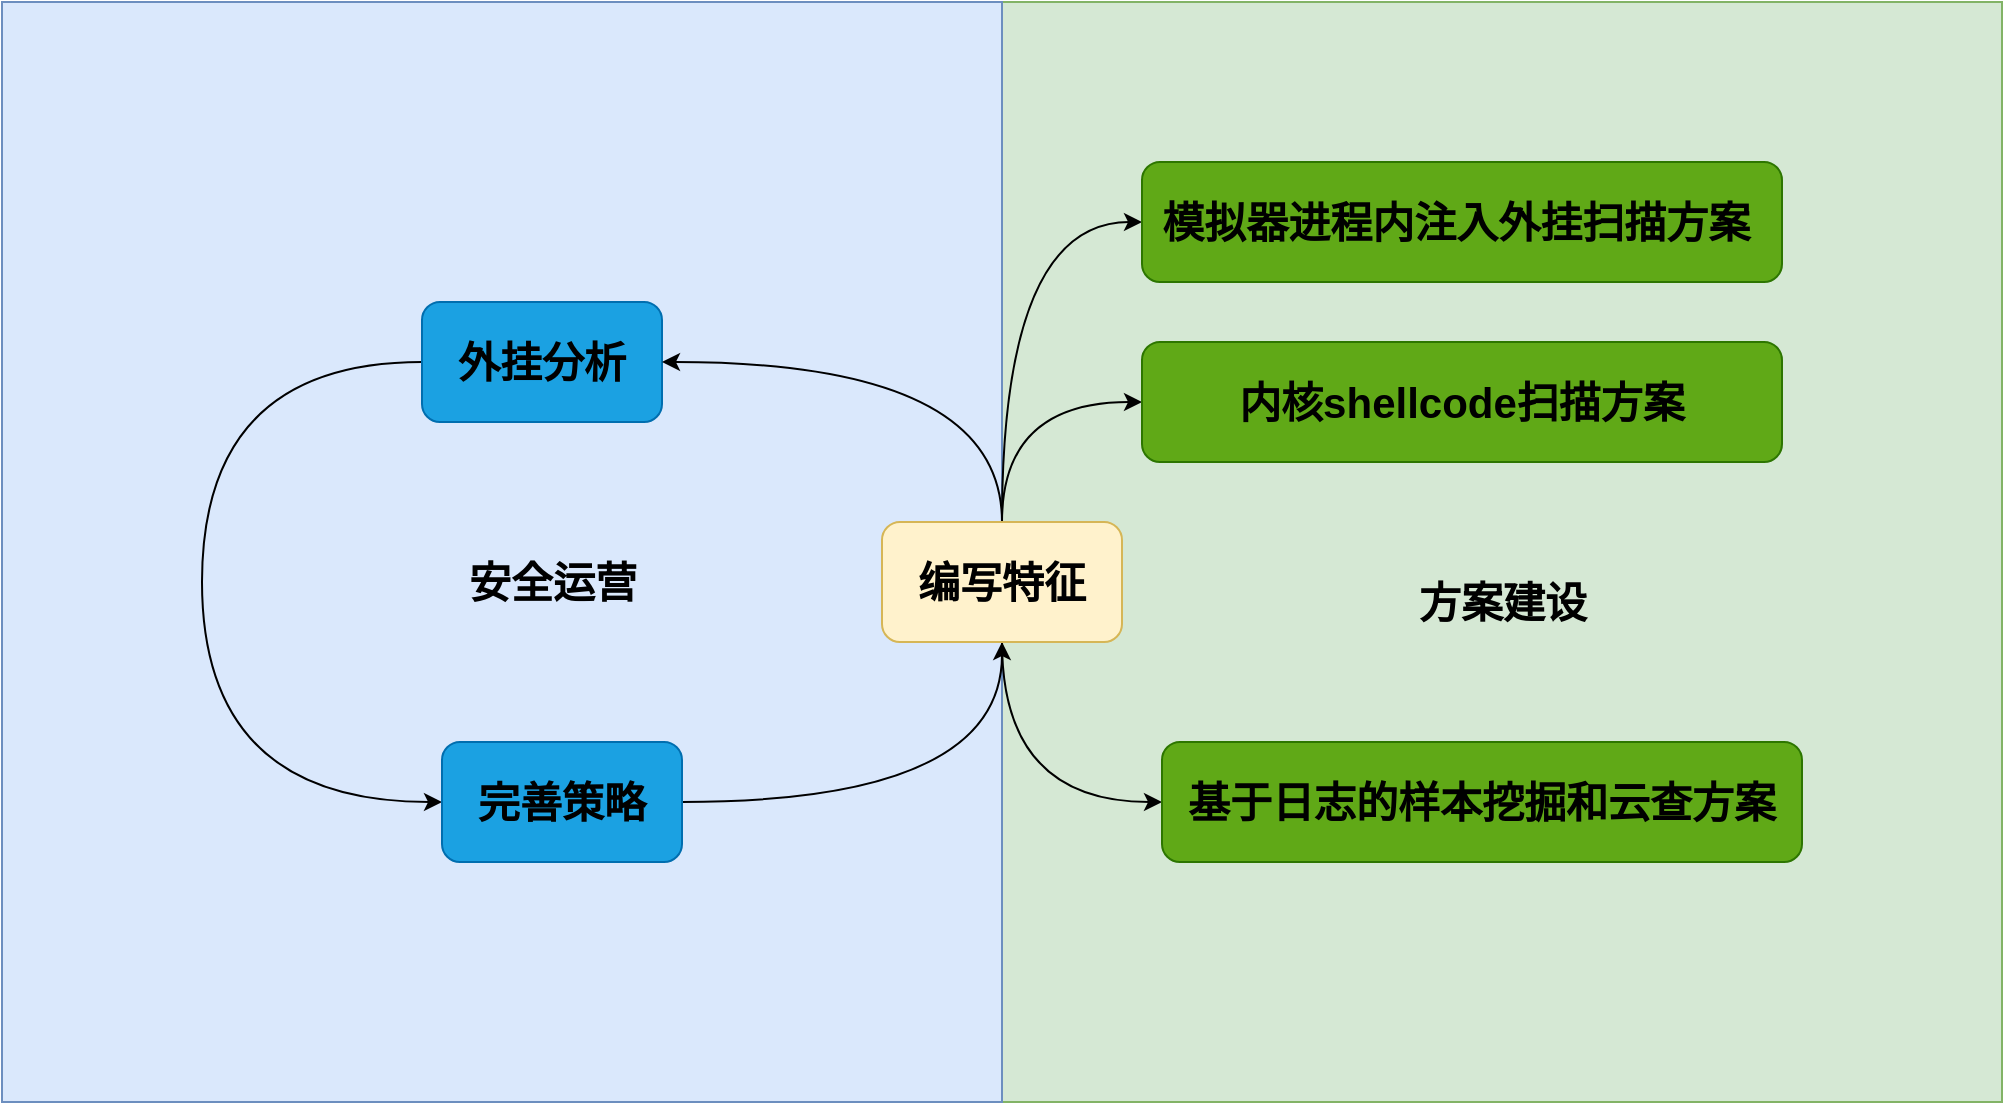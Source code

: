 <mxfile version="27.2.0">
  <diagram name="第 1 页" id="J1sM0HiZ8hq9JdJ6PQc5">
    <mxGraphModel dx="1971" dy="1118" grid="1" gridSize="10" guides="1" tooltips="1" connect="1" arrows="1" fold="1" page="1" pageScale="1" pageWidth="827" pageHeight="1169" math="0" shadow="0">
      <root>
        <mxCell id="0" />
        <mxCell id="1" parent="0" />
        <mxCell id="DNd9FFHzy0yA6z4T41ld-24" value="" style="rounded=0;whiteSpace=wrap;html=1;fillColor=#d5e8d4;strokeColor=#82b366;fontStyle=1;fontColor=default;" vertex="1" parent="1">
          <mxGeometry x="660" y="530" width="500" height="550" as="geometry" />
        </mxCell>
        <mxCell id="DNd9FFHzy0yA6z4T41ld-23" value="" style="rounded=0;whiteSpace=wrap;html=1;fillColor=#dae8fc;strokeColor=#6c8ebf;fontStyle=1;fontColor=default;" vertex="1" parent="1">
          <mxGeometry x="160" y="530" width="500" height="550" as="geometry" />
        </mxCell>
        <mxCell id="DNd9FFHzy0yA6z4T41ld-14" style="edgeStyle=orthogonalEdgeStyle;rounded=0;orthogonalLoop=1;jettySize=auto;html=1;exitX=0;exitY=0.5;exitDx=0;exitDy=0;entryX=0;entryY=0.5;entryDx=0;entryDy=0;curved=1;fontStyle=1;fontColor=default;" edge="1" parent="1" source="DNd9FFHzy0yA6z4T41ld-2" target="DNd9FFHzy0yA6z4T41ld-3">
          <mxGeometry relative="1" as="geometry">
            <Array as="points">
              <mxPoint x="260" y="710" />
              <mxPoint x="260" y="930" />
            </Array>
          </mxGeometry>
        </mxCell>
        <mxCell id="DNd9FFHzy0yA6z4T41ld-2" value="&lt;font style=&quot;font-size: 21px;&quot;&gt;外挂分析&lt;/font&gt;" style="rounded=1;whiteSpace=wrap;html=1;fillColor=#1ba1e2;fontColor=default;strokeColor=#006EAF;fontStyle=1" vertex="1" parent="1">
          <mxGeometry x="370" y="680" width="120" height="60" as="geometry" />
        </mxCell>
        <mxCell id="DNd9FFHzy0yA6z4T41ld-15" style="edgeStyle=orthogonalEdgeStyle;rounded=0;orthogonalLoop=1;jettySize=auto;html=1;exitX=1;exitY=0.5;exitDx=0;exitDy=0;entryX=0.5;entryY=1;entryDx=0;entryDy=0;curved=1;fontStyle=1;fontColor=default;" edge="1" parent="1" source="DNd9FFHzy0yA6z4T41ld-3" target="DNd9FFHzy0yA6z4T41ld-6">
          <mxGeometry relative="1" as="geometry" />
        </mxCell>
        <mxCell id="DNd9FFHzy0yA6z4T41ld-3" value="&lt;font style=&quot;font-size: 21px;&quot;&gt;完善策略&lt;/font&gt;" style="rounded=1;whiteSpace=wrap;html=1;fillColor=#1ba1e2;fontColor=default;strokeColor=#006EAF;fontStyle=1" vertex="1" parent="1">
          <mxGeometry x="380" y="900" width="120" height="60" as="geometry" />
        </mxCell>
        <mxCell id="DNd9FFHzy0yA6z4T41ld-16" style="edgeStyle=orthogonalEdgeStyle;rounded=0;orthogonalLoop=1;jettySize=auto;html=1;exitX=0.5;exitY=0;exitDx=0;exitDy=0;entryX=1;entryY=0.5;entryDx=0;entryDy=0;curved=1;fontStyle=1;fontColor=default;" edge="1" parent="1" source="DNd9FFHzy0yA6z4T41ld-6" target="DNd9FFHzy0yA6z4T41ld-2">
          <mxGeometry relative="1" as="geometry" />
        </mxCell>
        <mxCell id="DNd9FFHzy0yA6z4T41ld-19" style="edgeStyle=orthogonalEdgeStyle;rounded=0;orthogonalLoop=1;jettySize=auto;html=1;exitX=0.5;exitY=0;exitDx=0;exitDy=0;entryX=0;entryY=0.5;entryDx=0;entryDy=0;curved=1;fontStyle=1;fontColor=default;" edge="1" parent="1" source="DNd9FFHzy0yA6z4T41ld-6" target="DNd9FFHzy0yA6z4T41ld-8">
          <mxGeometry relative="1" as="geometry" />
        </mxCell>
        <mxCell id="DNd9FFHzy0yA6z4T41ld-20" style="edgeStyle=orthogonalEdgeStyle;rounded=0;orthogonalLoop=1;jettySize=auto;html=1;exitX=0.5;exitY=0;exitDx=0;exitDy=0;entryX=0;entryY=0.5;entryDx=0;entryDy=0;curved=1;fontStyle=1;fontColor=default;" edge="1" parent="1" source="DNd9FFHzy0yA6z4T41ld-6" target="DNd9FFHzy0yA6z4T41ld-9">
          <mxGeometry relative="1" as="geometry" />
        </mxCell>
        <mxCell id="DNd9FFHzy0yA6z4T41ld-21" style="edgeStyle=orthogonalEdgeStyle;rounded=0;orthogonalLoop=1;jettySize=auto;html=1;exitX=0.5;exitY=1;exitDx=0;exitDy=0;entryX=0;entryY=0.5;entryDx=0;entryDy=0;curved=1;fontStyle=1;fontColor=default;" edge="1" parent="1" source="DNd9FFHzy0yA6z4T41ld-6" target="DNd9FFHzy0yA6z4T41ld-10">
          <mxGeometry relative="1" as="geometry" />
        </mxCell>
        <mxCell id="DNd9FFHzy0yA6z4T41ld-6" value="&lt;span style=&quot;font-size: 21px;&quot;&gt;编写特征&lt;/span&gt;" style="rounded=1;whiteSpace=wrap;html=1;fillColor=#fff2cc;strokeColor=#d6b656;fontStyle=1;fontColor=default;" vertex="1" parent="1">
          <mxGeometry x="600" y="790" width="120" height="60" as="geometry" />
        </mxCell>
        <mxCell id="DNd9FFHzy0yA6z4T41ld-8" value="&lt;div&gt;&lt;span style=&quot;font-size: 21px;&quot;&gt;模拟器进程内注入外挂扫描方案&amp;nbsp;&lt;/span&gt;&lt;/div&gt;" style="rounded=1;whiteSpace=wrap;html=1;fillColor=#60a917;fontColor=default;strokeColor=#2D7600;fontStyle=1" vertex="1" parent="1">
          <mxGeometry x="730" y="610" width="320" height="60" as="geometry" />
        </mxCell>
        <mxCell id="DNd9FFHzy0yA6z4T41ld-9" value="&lt;div&gt;&lt;div&gt;&lt;span style=&quot;font-size: 21px;&quot;&gt;内核shellcode扫描方案&lt;/span&gt;&lt;/div&gt;&lt;/div&gt;" style="rounded=1;whiteSpace=wrap;html=1;fillColor=#60a917;fontColor=default;strokeColor=#2D7600;fontStyle=1" vertex="1" parent="1">
          <mxGeometry x="730" y="700" width="320" height="60" as="geometry" />
        </mxCell>
        <mxCell id="DNd9FFHzy0yA6z4T41ld-10" value="&lt;div&gt;&lt;span style=&quot;font-size: 21px;&quot;&gt;基于日志的样本挖掘和云查方案&lt;/span&gt;&lt;/div&gt;" style="rounded=1;whiteSpace=wrap;html=1;fillColor=#60a917;fontColor=default;strokeColor=#2D7600;fontStyle=1" vertex="1" parent="1">
          <mxGeometry x="740" y="900" width="320" height="60" as="geometry" />
        </mxCell>
        <mxCell id="DNd9FFHzy0yA6z4T41ld-17" value="&lt;font style=&quot;font-size: 21px;&quot;&gt;安全运营&lt;/font&gt;" style="text;html=1;align=center;verticalAlign=middle;resizable=0;points=[];autosize=1;strokeColor=none;fillColor=none;fontStyle=1;fontColor=default;" vertex="1" parent="1">
          <mxGeometry x="380" y="800" width="110" height="40" as="geometry" />
        </mxCell>
        <mxCell id="DNd9FFHzy0yA6z4T41ld-18" value="&lt;font style=&quot;font-size: 21px;&quot;&gt;方案建设&lt;/font&gt;" style="text;html=1;align=center;verticalAlign=middle;resizable=0;points=[];autosize=1;strokeColor=none;fillColor=none;fontStyle=1;fontColor=default;" vertex="1" parent="1">
          <mxGeometry x="855" y="810" width="110" height="40" as="geometry" />
        </mxCell>
      </root>
    </mxGraphModel>
  </diagram>
</mxfile>
